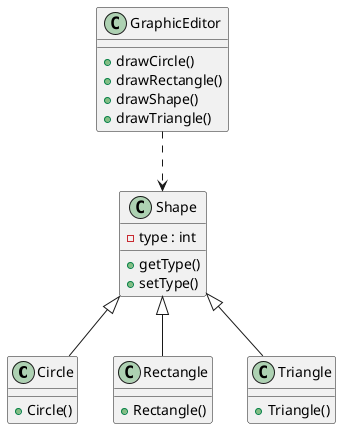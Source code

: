 @startuml
class Circle {
    + Circle()
}
class GraphicEditor {
    + drawCircle()
    + drawRectangle()
    + drawShape()
    + drawTriangle()
}
class Rectangle {
    + Rectangle()
}
class Shape {
    - type : int
    + getType()
    + setType()
}
class Triangle {
    + Triangle()
}
Shape <|-- Circle
Shape <|-- Rectangle
Shape <|-- Triangle
Shape <.up. GraphicEditor
@enduml